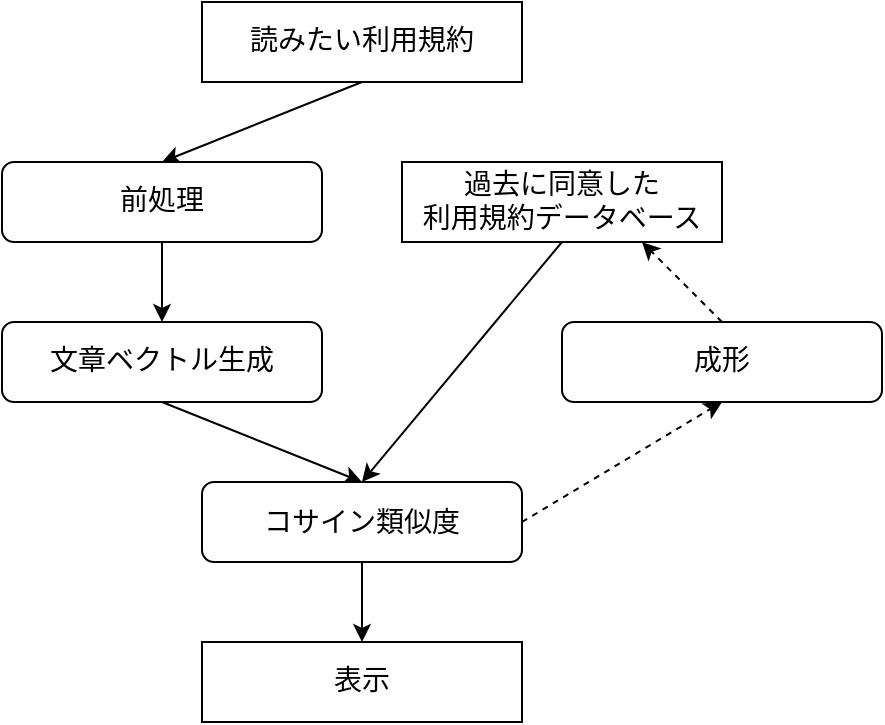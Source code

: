<mxfile version="20.6.0" type="onedrive"><diagram id="xYA7qhEKHswjxA7G_Rkp" name="ページ1"><mxGraphModel grid="1" page="1" gridSize="10" guides="1" tooltips="1" connect="1" arrows="1" fold="1" pageScale="1" pageWidth="827" pageHeight="1169" math="0" shadow="0"><root><mxCell id="0"/><mxCell id="1" parent="0"/><mxCell id="3bdLn0XjV4XYeEgM388U-3" style="rounded=0;orthogonalLoop=1;jettySize=auto;html=1;exitX=0.5;exitY=1;exitDx=0;exitDy=0;entryX=0.5;entryY=0;entryDx=0;entryDy=0;fontFamily=Noto Sans JP;fontSource=https%3A%2F%2Ffonts.googleapis.com%2Fcss%3Ffamily%3DNoto%2BSans%2BJP;" edge="1" parent="1" source="3bdLn0XjV4XYeEgM388U-1" target="3bdLn0XjV4XYeEgM388U-2"><mxGeometry relative="1" as="geometry"/></mxCell><mxCell id="3bdLn0XjV4XYeEgM388U-1" value="&lt;font data-font-src=&quot;https://fonts.googleapis.com/css?family=Noto+Sans+JP&quot; style=&quot;font-size: 14px;&quot; face=&quot;Noto Sans JP&quot;&gt;読みたい利用規約&lt;/font&gt;" style="rounded=0;whiteSpace=wrap;html=1;shadow=0;" vertex="1" parent="1"><mxGeometry x="300" y="40" width="160" height="40" as="geometry"/></mxCell><mxCell id="3bdLn0XjV4XYeEgM388U-5" style="edgeStyle=orthogonalEdgeStyle;rounded=0;orthogonalLoop=1;jettySize=auto;html=1;exitX=0.5;exitY=1;exitDx=0;exitDy=0;entryX=0.5;entryY=0;entryDx=0;entryDy=0;fontFamily=Noto Sans JP;fontSource=https%3A%2F%2Ffonts.googleapis.com%2Fcss%3Ffamily%3DNoto%2BSans%2BJP;fontSize=14;" edge="1" parent="1" source="3bdLn0XjV4XYeEgM388U-2" target="3bdLn0XjV4XYeEgM388U-4"><mxGeometry relative="1" as="geometry"/></mxCell><mxCell id="3bdLn0XjV4XYeEgM388U-2" value="&lt;font data-font-src=&quot;https://fonts.googleapis.com/css?family=Noto+Sans+JP&quot; style=&quot;font-size: 14px;&quot; face=&quot;Noto Sans JP&quot;&gt;前処理&lt;/font&gt;" style="rounded=1;whiteSpace=wrap;html=1;" vertex="1" parent="1"><mxGeometry x="200" y="120" width="160" height="40" as="geometry"/></mxCell><mxCell id="3bdLn0XjV4XYeEgM388U-11" style="rounded=0;orthogonalLoop=1;jettySize=auto;html=1;exitX=0.5;exitY=1;exitDx=0;exitDy=0;entryX=0.5;entryY=0;entryDx=0;entryDy=0;fontFamily=Noto Sans JP;fontSource=https%3A%2F%2Ffonts.googleapis.com%2Fcss%3Ffamily%3DNoto%2BSans%2BJP;fontSize=14;" edge="1" parent="1" source="3bdLn0XjV4XYeEgM388U-4" target="3bdLn0XjV4XYeEgM388U-9"><mxGeometry relative="1" as="geometry"/></mxCell><mxCell id="3bdLn0XjV4XYeEgM388U-4" value="&lt;font data-font-src=&quot;https://fonts.googleapis.com/css?family=Noto+Sans+JP&quot; style=&quot;font-size: 14px;&quot; face=&quot;Noto Sans JP&quot;&gt;文章ベクトル生成&lt;/font&gt;" style="rounded=1;whiteSpace=wrap;html=1;" vertex="1" parent="1"><mxGeometry x="200" y="200" width="160" height="40" as="geometry"/></mxCell><mxCell id="3bdLn0XjV4XYeEgM388U-12" style="edgeStyle=none;rounded=0;orthogonalLoop=1;jettySize=auto;html=1;exitX=0.5;exitY=1;exitDx=0;exitDy=0;entryX=0.5;entryY=0;entryDx=0;entryDy=0;fontFamily=Noto Sans JP;fontSource=https%3A%2F%2Ffonts.googleapis.com%2Fcss%3Ffamily%3DNoto%2BSans%2BJP;fontSize=14;" edge="1" parent="1" source="3bdLn0XjV4XYeEgM388U-7" target="3bdLn0XjV4XYeEgM388U-9"><mxGeometry relative="1" as="geometry"/></mxCell><mxCell id="3bdLn0XjV4XYeEgM388U-7" value="&lt;div&gt;過去に同意した&lt;/div&gt;&lt;div&gt;利用規約データベース&lt;br&gt;&lt;/div&gt;" style="rounded=0;whiteSpace=wrap;html=1;fontFamily=Noto Sans JP;fontSource=https%3A%2F%2Ffonts.googleapis.com%2Fcss%3Ffamily%3DNoto%2BSans%2BJP;fontSize=14;" vertex="1" parent="1"><mxGeometry x="400" y="120" width="160" height="40" as="geometry"/></mxCell><mxCell id="3bdLn0XjV4XYeEgM388U-13" style="edgeStyle=none;rounded=0;orthogonalLoop=1;jettySize=auto;html=1;exitX=0.5;exitY=0;exitDx=0;exitDy=0;entryX=0.75;entryY=1;entryDx=0;entryDy=0;fontFamily=Noto Sans JP;fontSource=https%3A%2F%2Ffonts.googleapis.com%2Fcss%3Ffamily%3DNoto%2BSans%2BJP;fontSize=14;dashed=1;" edge="1" parent="1" source="3bdLn0XjV4XYeEgM388U-8" target="3bdLn0XjV4XYeEgM388U-7"><mxGeometry relative="1" as="geometry"/></mxCell><mxCell id="3bdLn0XjV4XYeEgM388U-8" value="成形" style="rounded=1;whiteSpace=wrap;html=1;fontFamily=Noto Sans JP;fontSource=https%3A%2F%2Ffonts.googleapis.com%2Fcss%3Ffamily%3DNoto%2BSans%2BJP;fontSize=14;" vertex="1" parent="1"><mxGeometry x="480" y="200" width="160" height="40" as="geometry"/></mxCell><mxCell id="3bdLn0XjV4XYeEgM388U-14" style="edgeStyle=none;rounded=0;orthogonalLoop=1;jettySize=auto;html=1;exitX=1;exitY=0.5;exitDx=0;exitDy=0;entryX=0.5;entryY=1;entryDx=0;entryDy=0;fontFamily=Noto Sans JP;fontSource=https%3A%2F%2Ffonts.googleapis.com%2Fcss%3Ffamily%3DNoto%2BSans%2BJP;fontSize=14;dashed=1;" edge="1" parent="1" source="3bdLn0XjV4XYeEgM388U-9" target="3bdLn0XjV4XYeEgM388U-8"><mxGeometry relative="1" as="geometry"/></mxCell><mxCell id="3bdLn0XjV4XYeEgM388U-16" style="edgeStyle=none;rounded=0;orthogonalLoop=1;jettySize=auto;html=1;exitX=0.5;exitY=1;exitDx=0;exitDy=0;entryX=0.5;entryY=0;entryDx=0;entryDy=0;fontFamily=Noto Sans JP;fontSource=https%3A%2F%2Ffonts.googleapis.com%2Fcss%3Ffamily%3DNoto%2BSans%2BJP;fontSize=14;" edge="1" parent="1" source="3bdLn0XjV4XYeEgM388U-9" target="3bdLn0XjV4XYeEgM388U-15"><mxGeometry relative="1" as="geometry"/></mxCell><mxCell id="3bdLn0XjV4XYeEgM388U-9" value="&lt;font style=&quot;font-size: 14px;&quot; face=&quot;Noto Sans JP&quot;&gt;コサイン類似度&lt;/font&gt;&lt;font style=&quot;font-size: 14px;&quot;&gt;&lt;br&gt;&lt;/font&gt;" style="rounded=1;whiteSpace=wrap;html=1;" vertex="1" parent="1"><mxGeometry x="300" y="280" width="160" height="40" as="geometry"/></mxCell><mxCell id="3bdLn0XjV4XYeEgM388U-15" value="&lt;font data-font-src=&quot;https://fonts.googleapis.com/css?family=Noto+Sans+JP&quot; style=&quot;font-size: 14px;&quot; face=&quot;Noto Sans JP&quot;&gt;表示&lt;/font&gt;" style="rounded=0;whiteSpace=wrap;html=1;sketch=0;glass=0;shadow=0;" vertex="1" parent="1"><mxGeometry x="300" y="360" width="160" height="40" as="geometry"/></mxCell></root></mxGraphModel></diagram></mxfile>